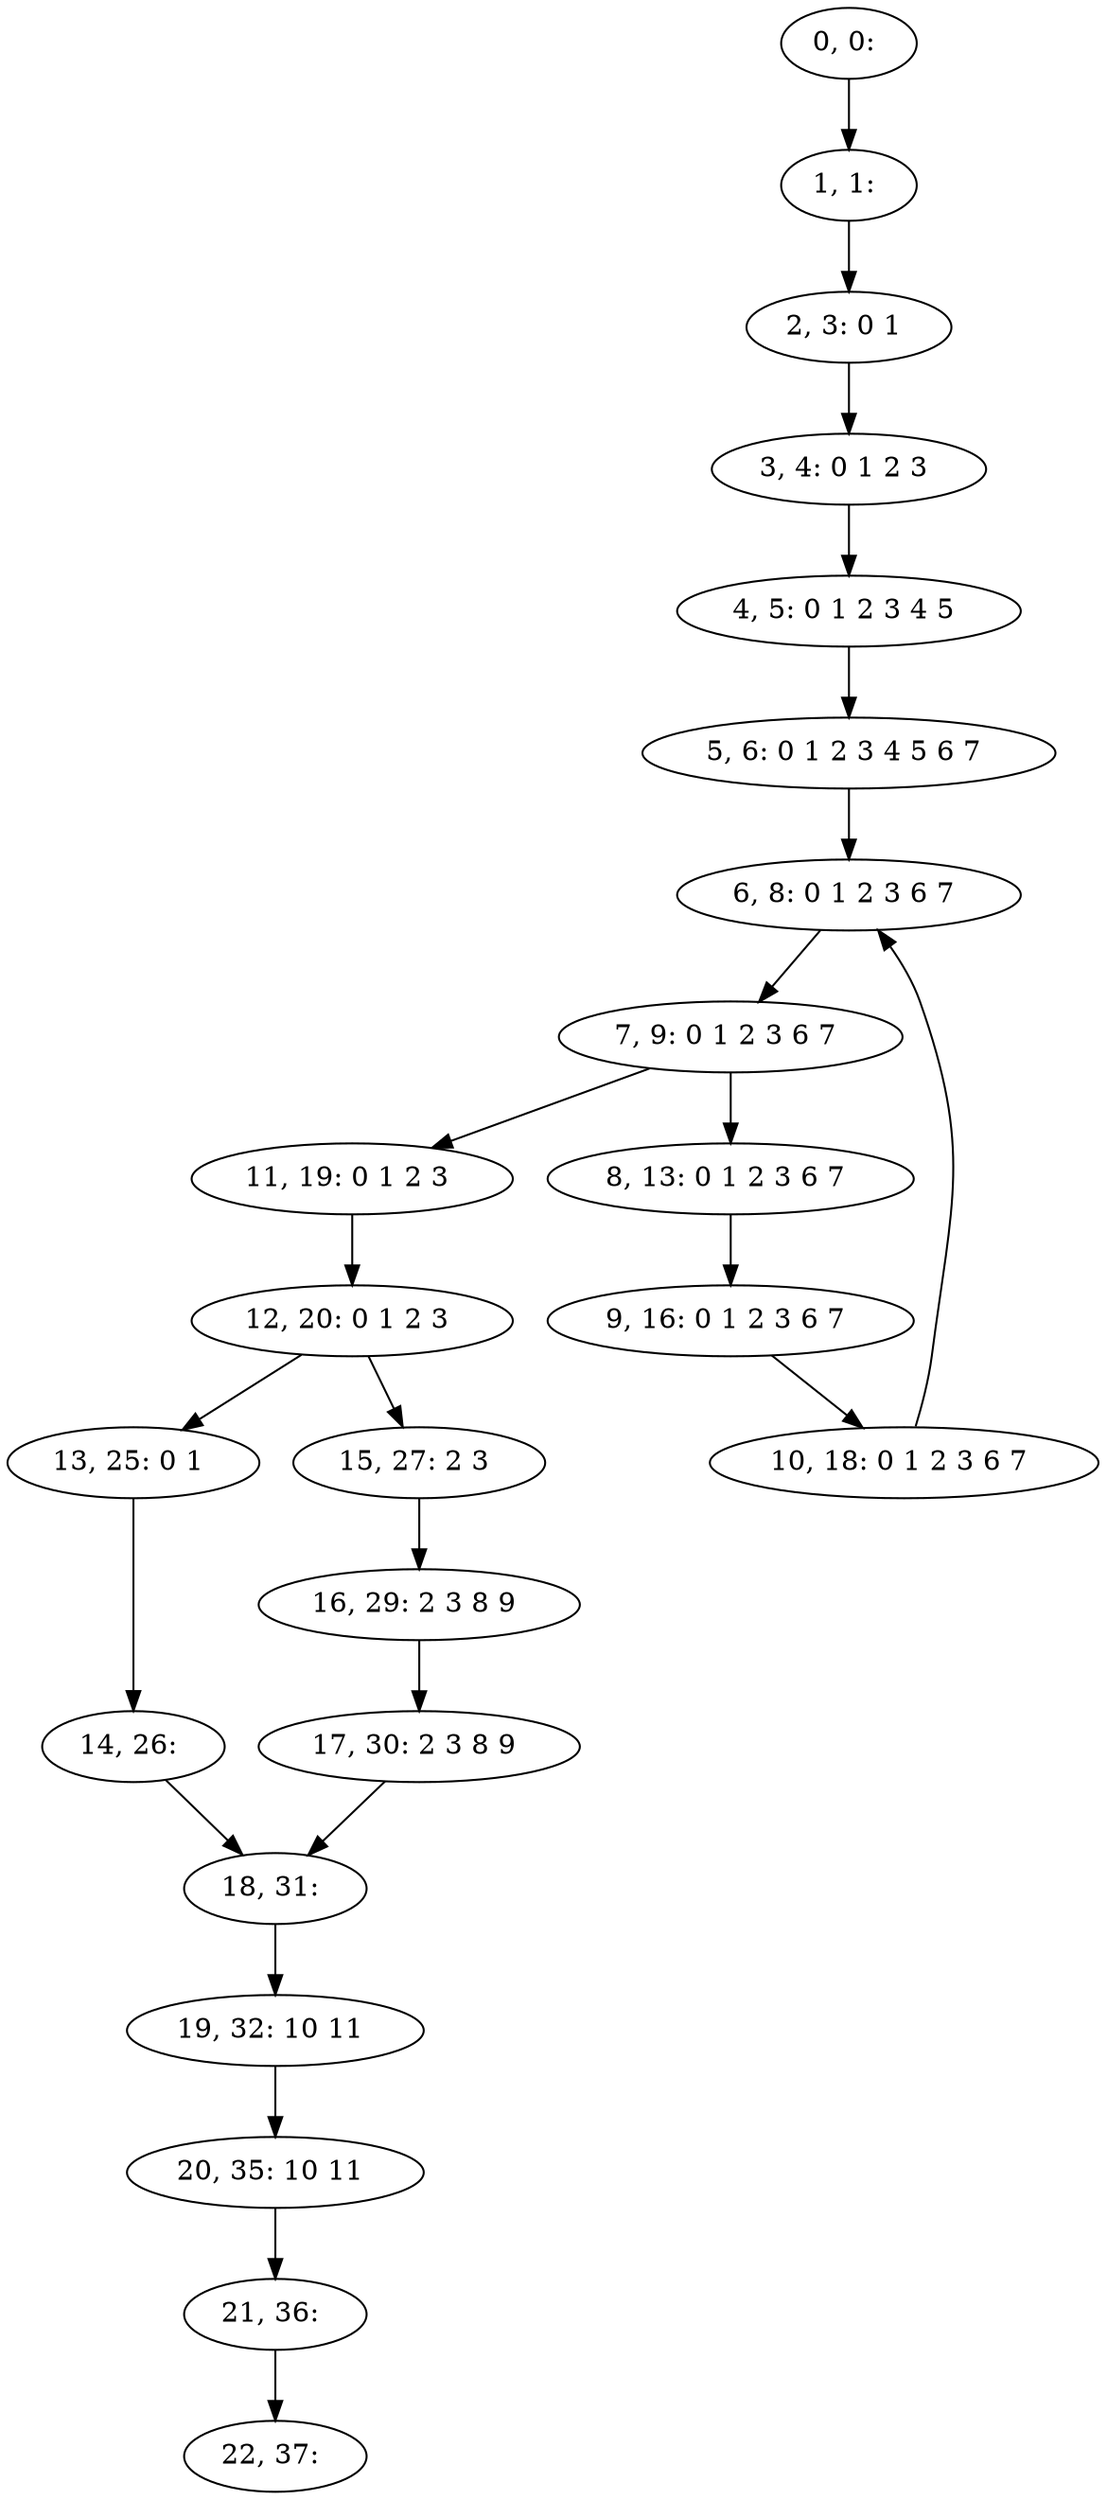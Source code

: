 digraph G {
0[label="0, 0: "];
1[label="1, 1: "];
2[label="2, 3: 0 1 "];
3[label="3, 4: 0 1 2 3 "];
4[label="4, 5: 0 1 2 3 4 5 "];
5[label="5, 6: 0 1 2 3 4 5 6 7 "];
6[label="6, 8: 0 1 2 3 6 7 "];
7[label="7, 9: 0 1 2 3 6 7 "];
8[label="8, 13: 0 1 2 3 6 7 "];
9[label="9, 16: 0 1 2 3 6 7 "];
10[label="10, 18: 0 1 2 3 6 7 "];
11[label="11, 19: 0 1 2 3 "];
12[label="12, 20: 0 1 2 3 "];
13[label="13, 25: 0 1 "];
14[label="14, 26: "];
15[label="15, 27: 2 3 "];
16[label="16, 29: 2 3 8 9 "];
17[label="17, 30: 2 3 8 9 "];
18[label="18, 31: "];
19[label="19, 32: 10 11 "];
20[label="20, 35: 10 11 "];
21[label="21, 36: "];
22[label="22, 37: "];
0->1 ;
1->2 ;
2->3 ;
3->4 ;
4->5 ;
5->6 ;
6->7 ;
7->8 ;
7->11 ;
8->9 ;
9->10 ;
10->6 ;
11->12 ;
12->13 ;
12->15 ;
13->14 ;
14->18 ;
15->16 ;
16->17 ;
17->18 ;
18->19 ;
19->20 ;
20->21 ;
21->22 ;
}
